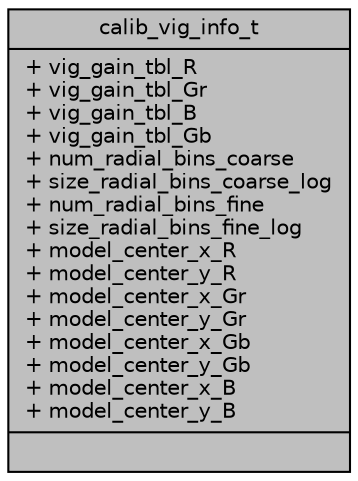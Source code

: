 digraph "calib_vig_info_t"
{
 // INTERACTIVE_SVG=YES
 // LATEX_PDF_SIZE
  bgcolor="transparent";
  edge [fontname="Helvetica",fontsize="10",labelfontname="Helvetica",labelfontsize="10"];
  node [fontname="Helvetica",fontsize="10",shape=record];
  Node1 [label="{calib_vig_info_t\n|+ vig_gain_tbl_R\l+ vig_gain_tbl_Gr\l+ vig_gain_tbl_B\l+ vig_gain_tbl_Gb\l+ num_radial_bins_coarse\l+ size_radial_bins_coarse_log\l+ num_radial_bins_fine\l+ size_radial_bins_fine_log\l+ model_center_x_R\l+ model_center_y_R\l+ model_center_x_Gr\l+ model_center_y_Gr\l+ model_center_x_Gb\l+ model_center_y_Gb\l+ model_center_x_B\l+ model_center_y_B\l|}",height=0.2,width=0.4,color="black", fillcolor="grey75", style="filled", fontcolor="black",tooltip=" "];
}
